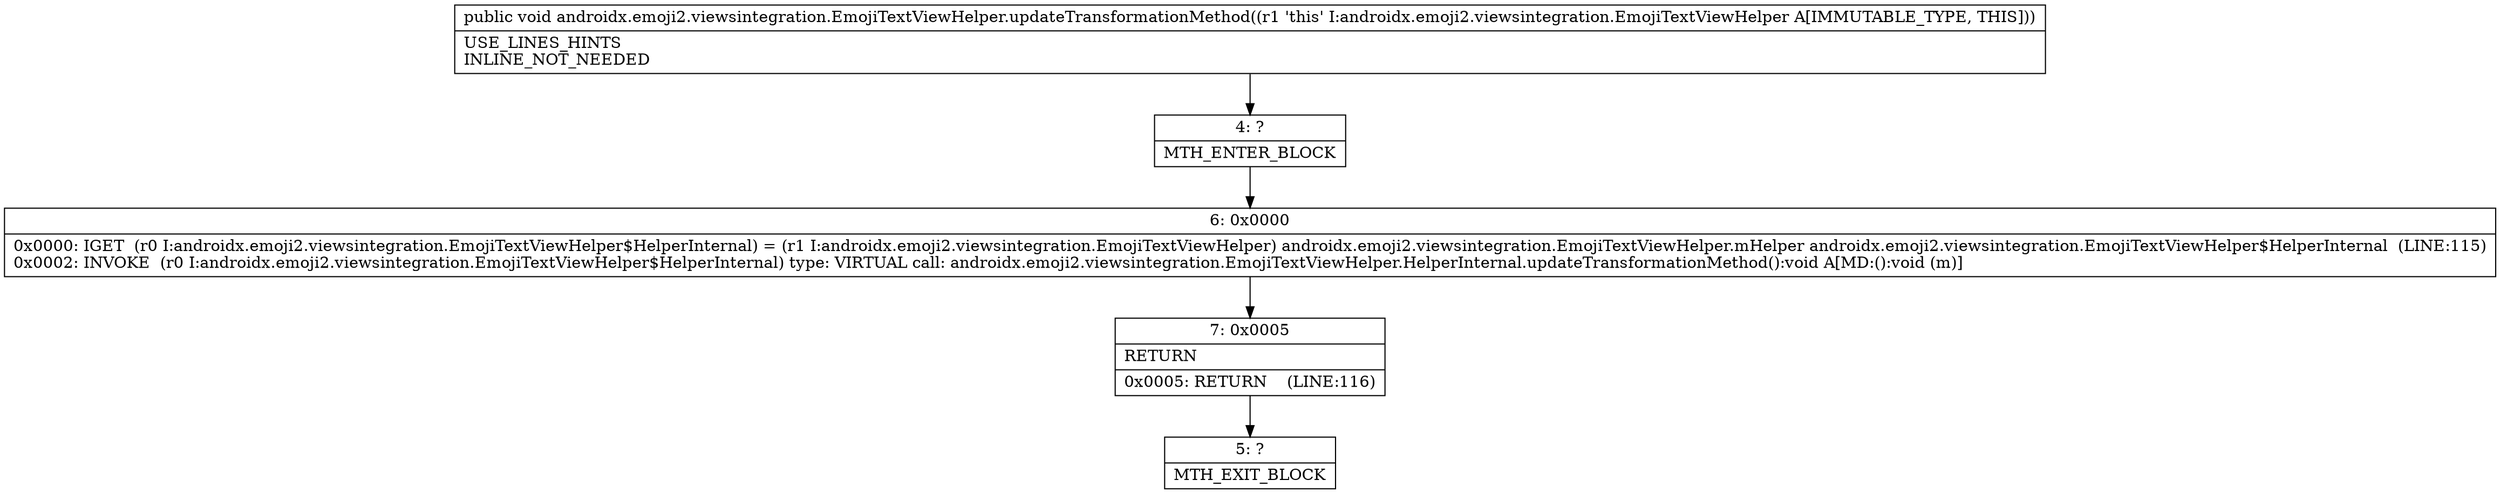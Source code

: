 digraph "CFG forandroidx.emoji2.viewsintegration.EmojiTextViewHelper.updateTransformationMethod()V" {
Node_4 [shape=record,label="{4\:\ ?|MTH_ENTER_BLOCK\l}"];
Node_6 [shape=record,label="{6\:\ 0x0000|0x0000: IGET  (r0 I:androidx.emoji2.viewsintegration.EmojiTextViewHelper$HelperInternal) = (r1 I:androidx.emoji2.viewsintegration.EmojiTextViewHelper) androidx.emoji2.viewsintegration.EmojiTextViewHelper.mHelper androidx.emoji2.viewsintegration.EmojiTextViewHelper$HelperInternal  (LINE:115)\l0x0002: INVOKE  (r0 I:androidx.emoji2.viewsintegration.EmojiTextViewHelper$HelperInternal) type: VIRTUAL call: androidx.emoji2.viewsintegration.EmojiTextViewHelper.HelperInternal.updateTransformationMethod():void A[MD:():void (m)]\l}"];
Node_7 [shape=record,label="{7\:\ 0x0005|RETURN\l|0x0005: RETURN    (LINE:116)\l}"];
Node_5 [shape=record,label="{5\:\ ?|MTH_EXIT_BLOCK\l}"];
MethodNode[shape=record,label="{public void androidx.emoji2.viewsintegration.EmojiTextViewHelper.updateTransformationMethod((r1 'this' I:androidx.emoji2.viewsintegration.EmojiTextViewHelper A[IMMUTABLE_TYPE, THIS]))  | USE_LINES_HINTS\lINLINE_NOT_NEEDED\l}"];
MethodNode -> Node_4;Node_4 -> Node_6;
Node_6 -> Node_7;
Node_7 -> Node_5;
}

